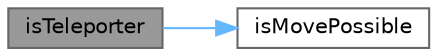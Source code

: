 digraph "isTeleporter"
{
 // LATEX_PDF_SIZE
  bgcolor="transparent";
  edge [fontname=Helvetica,fontsize=10,labelfontname=Helvetica,labelfontsize=10];
  node [fontname=Helvetica,fontsize=10,shape=box,height=0.2,width=0.4];
  rankdir="LR";
  Node1 [label="isTeleporter",height=0.2,width=0.4,color="gray40", fillcolor="grey60", style="filled", fontcolor="black",tooltip=" "];
  Node1 -> Node2 [color="steelblue1",style="solid"];
  Node2 [label="isMovePossible",height=0.2,width=0.4,color="grey40", fillcolor="white", style="filled",URL="$assertives_8cpp.html#aa6baee65cfbb5c8acba18a073f8112b1",tooltip=" "];
}
